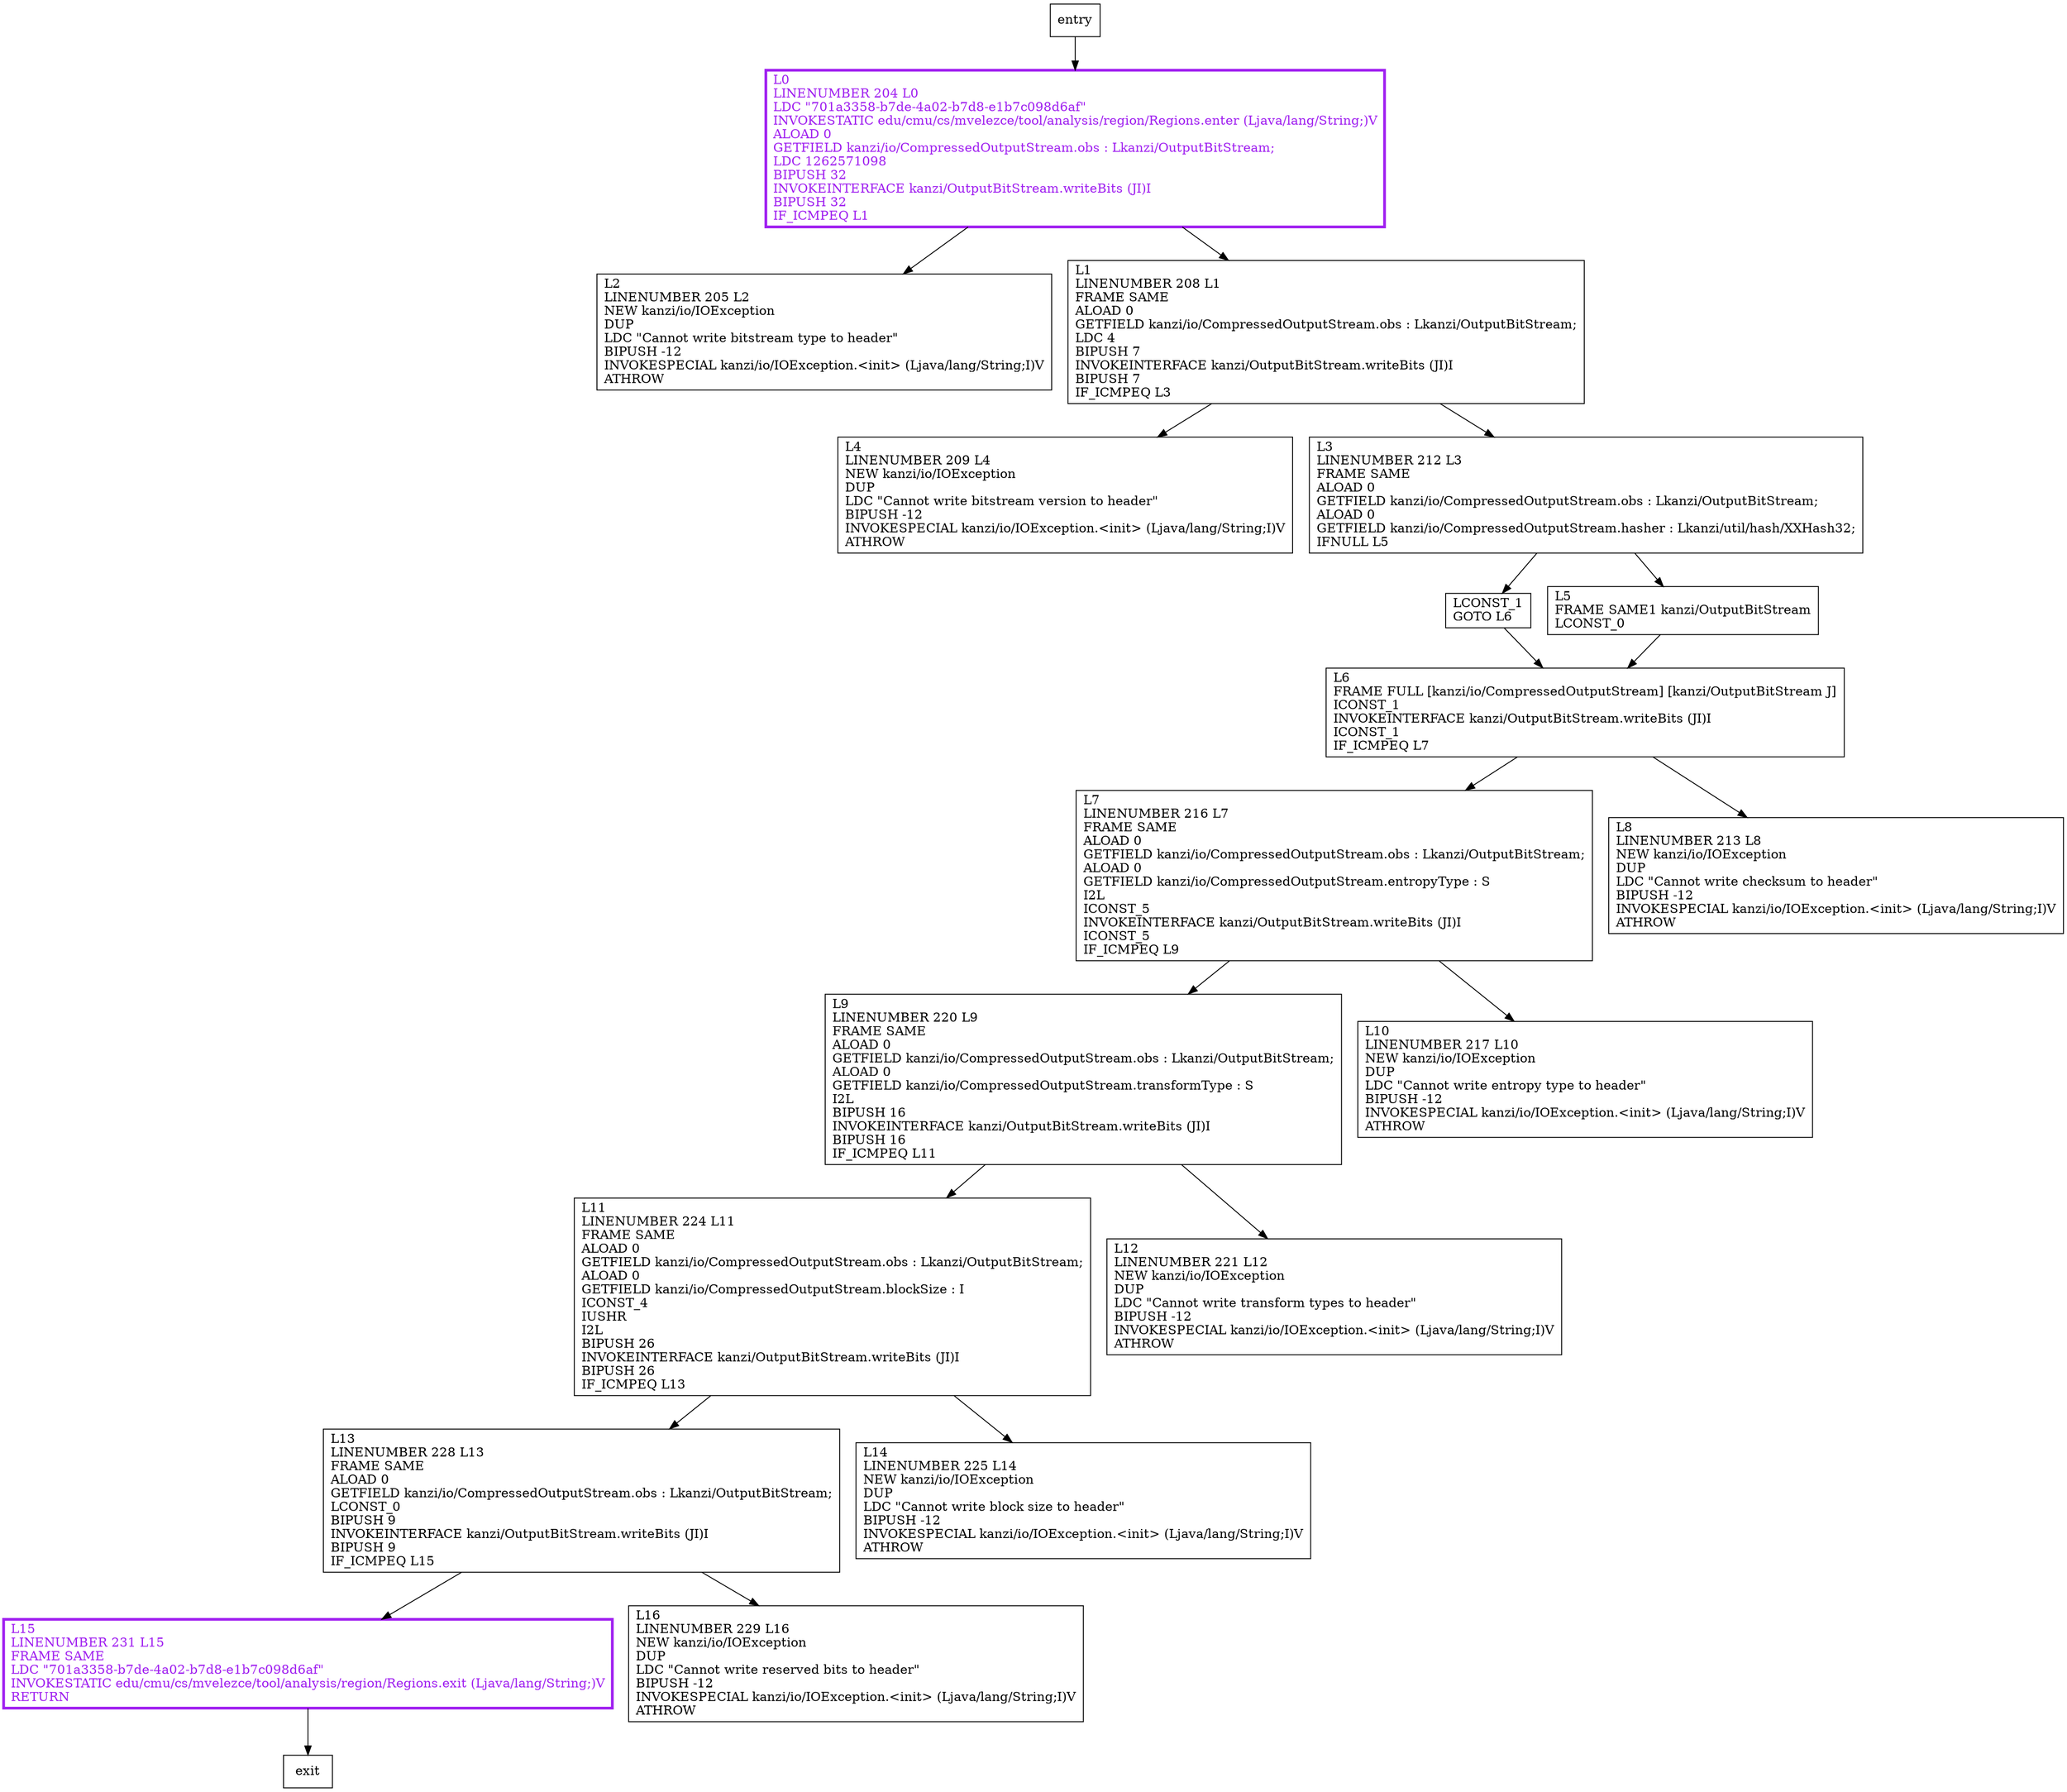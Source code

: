 digraph writeHeader {
node [shape=record];
514196735 [label="L2\lLINENUMBER 205 L2\lNEW kanzi/io/IOException\lDUP\lLDC \"Cannot write bitstream type to header\"\lBIPUSH -12\lINVOKESPECIAL kanzi/io/IOException.\<init\> (Ljava/lang/String;I)V\lATHROW\l"];
584836278 [label="LCONST_1\lGOTO L6\l"];
1556351947 [label="L13\lLINENUMBER 228 L13\lFRAME SAME\lALOAD 0\lGETFIELD kanzi/io/CompressedOutputStream.obs : Lkanzi/OutputBitStream;\lLCONST_0\lBIPUSH 9\lINVOKEINTERFACE kanzi/OutputBitStream.writeBits (JI)I\lBIPUSH 9\lIF_ICMPEQ L15\l"];
633981944 [label="L15\lLINENUMBER 231 L15\lFRAME SAME\lLDC \"701a3358-b7de-4a02-b7d8-e1b7c098d6af\"\lINVOKESTATIC edu/cmu/cs/mvelezce/tool/analysis/region/Regions.exit (Ljava/lang/String;)V\lRETURN\l"];
951822777 [label="L7\lLINENUMBER 216 L7\lFRAME SAME\lALOAD 0\lGETFIELD kanzi/io/CompressedOutputStream.obs : Lkanzi/OutputBitStream;\lALOAD 0\lGETFIELD kanzi/io/CompressedOutputStream.entropyType : S\lI2L\lICONST_5\lINVOKEINTERFACE kanzi/OutputBitStream.writeBits (JI)I\lICONST_5\lIF_ICMPEQ L9\l"];
1839588259 [label="L9\lLINENUMBER 220 L9\lFRAME SAME\lALOAD 0\lGETFIELD kanzi/io/CompressedOutputStream.obs : Lkanzi/OutputBitStream;\lALOAD 0\lGETFIELD kanzi/io/CompressedOutputStream.transformType : S\lI2L\lBIPUSH 16\lINVOKEINTERFACE kanzi/OutputBitStream.writeBits (JI)I\lBIPUSH 16\lIF_ICMPEQ L11\l"];
1442822983 [label="L1\lLINENUMBER 208 L1\lFRAME SAME\lALOAD 0\lGETFIELD kanzi/io/CompressedOutputStream.obs : Lkanzi/OutputBitStream;\lLDC 4\lBIPUSH 7\lINVOKEINTERFACE kanzi/OutputBitStream.writeBits (JI)I\lBIPUSH 7\lIF_ICMPEQ L3\l"];
217356331 [label="L5\lFRAME SAME1 kanzi/OutputBitStream\lLCONST_0\l"];
757485866 [label="L0\lLINENUMBER 204 L0\lLDC \"701a3358-b7de-4a02-b7d8-e1b7c098d6af\"\lINVOKESTATIC edu/cmu/cs/mvelezce/tool/analysis/region/Regions.enter (Ljava/lang/String;)V\lALOAD 0\lGETFIELD kanzi/io/CompressedOutputStream.obs : Lkanzi/OutputBitStream;\lLDC 1262571098\lBIPUSH 32\lINVOKEINTERFACE kanzi/OutputBitStream.writeBits (JI)I\lBIPUSH 32\lIF_ICMPEQ L1\l"];
529273924 [label="L14\lLINENUMBER 225 L14\lNEW kanzi/io/IOException\lDUP\lLDC \"Cannot write block size to header\"\lBIPUSH -12\lINVOKESPECIAL kanzi/io/IOException.\<init\> (Ljava/lang/String;I)V\lATHROW\l"];
1021367278 [label="L11\lLINENUMBER 224 L11\lFRAME SAME\lALOAD 0\lGETFIELD kanzi/io/CompressedOutputStream.obs : Lkanzi/OutputBitStream;\lALOAD 0\lGETFIELD kanzi/io/CompressedOutputStream.blockSize : I\lICONST_4\lIUSHR\lI2L\lBIPUSH 26\lINVOKEINTERFACE kanzi/OutputBitStream.writeBits (JI)I\lBIPUSH 26\lIF_ICMPEQ L13\l"];
620313200 [label="L4\lLINENUMBER 209 L4\lNEW kanzi/io/IOException\lDUP\lLDC \"Cannot write bitstream version to header\"\lBIPUSH -12\lINVOKESPECIAL kanzi/io/IOException.\<init\> (Ljava/lang/String;I)V\lATHROW\l"];
1434199004 [label="L6\lFRAME FULL [kanzi/io/CompressedOutputStream] [kanzi/OutputBitStream J]\lICONST_1\lINVOKEINTERFACE kanzi/OutputBitStream.writeBits (JI)I\lICONST_1\lIF_ICMPEQ L7\l"];
994677554 [label="L3\lLINENUMBER 212 L3\lFRAME SAME\lALOAD 0\lGETFIELD kanzi/io/CompressedOutputStream.obs : Lkanzi/OutputBitStream;\lALOAD 0\lGETFIELD kanzi/io/CompressedOutputStream.hasher : Lkanzi/util/hash/XXHash32;\lIFNULL L5\l"];
270949189 [label="L8\lLINENUMBER 213 L8\lNEW kanzi/io/IOException\lDUP\lLDC \"Cannot write checksum to header\"\lBIPUSH -12\lINVOKESPECIAL kanzi/io/IOException.\<init\> (Ljava/lang/String;I)V\lATHROW\l"];
1237438590 [label="L16\lLINENUMBER 229 L16\lNEW kanzi/io/IOException\lDUP\lLDC \"Cannot write reserved bits to header\"\lBIPUSH -12\lINVOKESPECIAL kanzi/io/IOException.\<init\> (Ljava/lang/String;I)V\lATHROW\l"];
1509121800 [label="L10\lLINENUMBER 217 L10\lNEW kanzi/io/IOException\lDUP\lLDC \"Cannot write entropy type to header\"\lBIPUSH -12\lINVOKESPECIAL kanzi/io/IOException.\<init\> (Ljava/lang/String;I)V\lATHROW\l"];
515791684 [label="L12\lLINENUMBER 221 L12\lNEW kanzi/io/IOException\lDUP\lLDC \"Cannot write transform types to header\"\lBIPUSH -12\lINVOKESPECIAL kanzi/io/IOException.\<init\> (Ljava/lang/String;I)V\lATHROW\l"];
entry;
exit;
584836278 -> 1434199004;
1556351947 -> 633981944;
1556351947 -> 1237438590;
633981944 -> exit;
951822777 -> 1839588259;
951822777 -> 1509121800;
1839588259 -> 1021367278;
1839588259 -> 515791684;
1442822983 -> 620313200;
1442822983 -> 994677554;
217356331 -> 1434199004;
entry -> 757485866;
757485866 -> 514196735;
757485866 -> 1442822983;
1021367278 -> 1556351947;
1021367278 -> 529273924;
1434199004 -> 951822777;
1434199004 -> 270949189;
994677554 -> 584836278;
994677554 -> 217356331;
757485866[fontcolor="purple", penwidth=3, color="purple"];
633981944[fontcolor="purple", penwidth=3, color="purple"];
}
